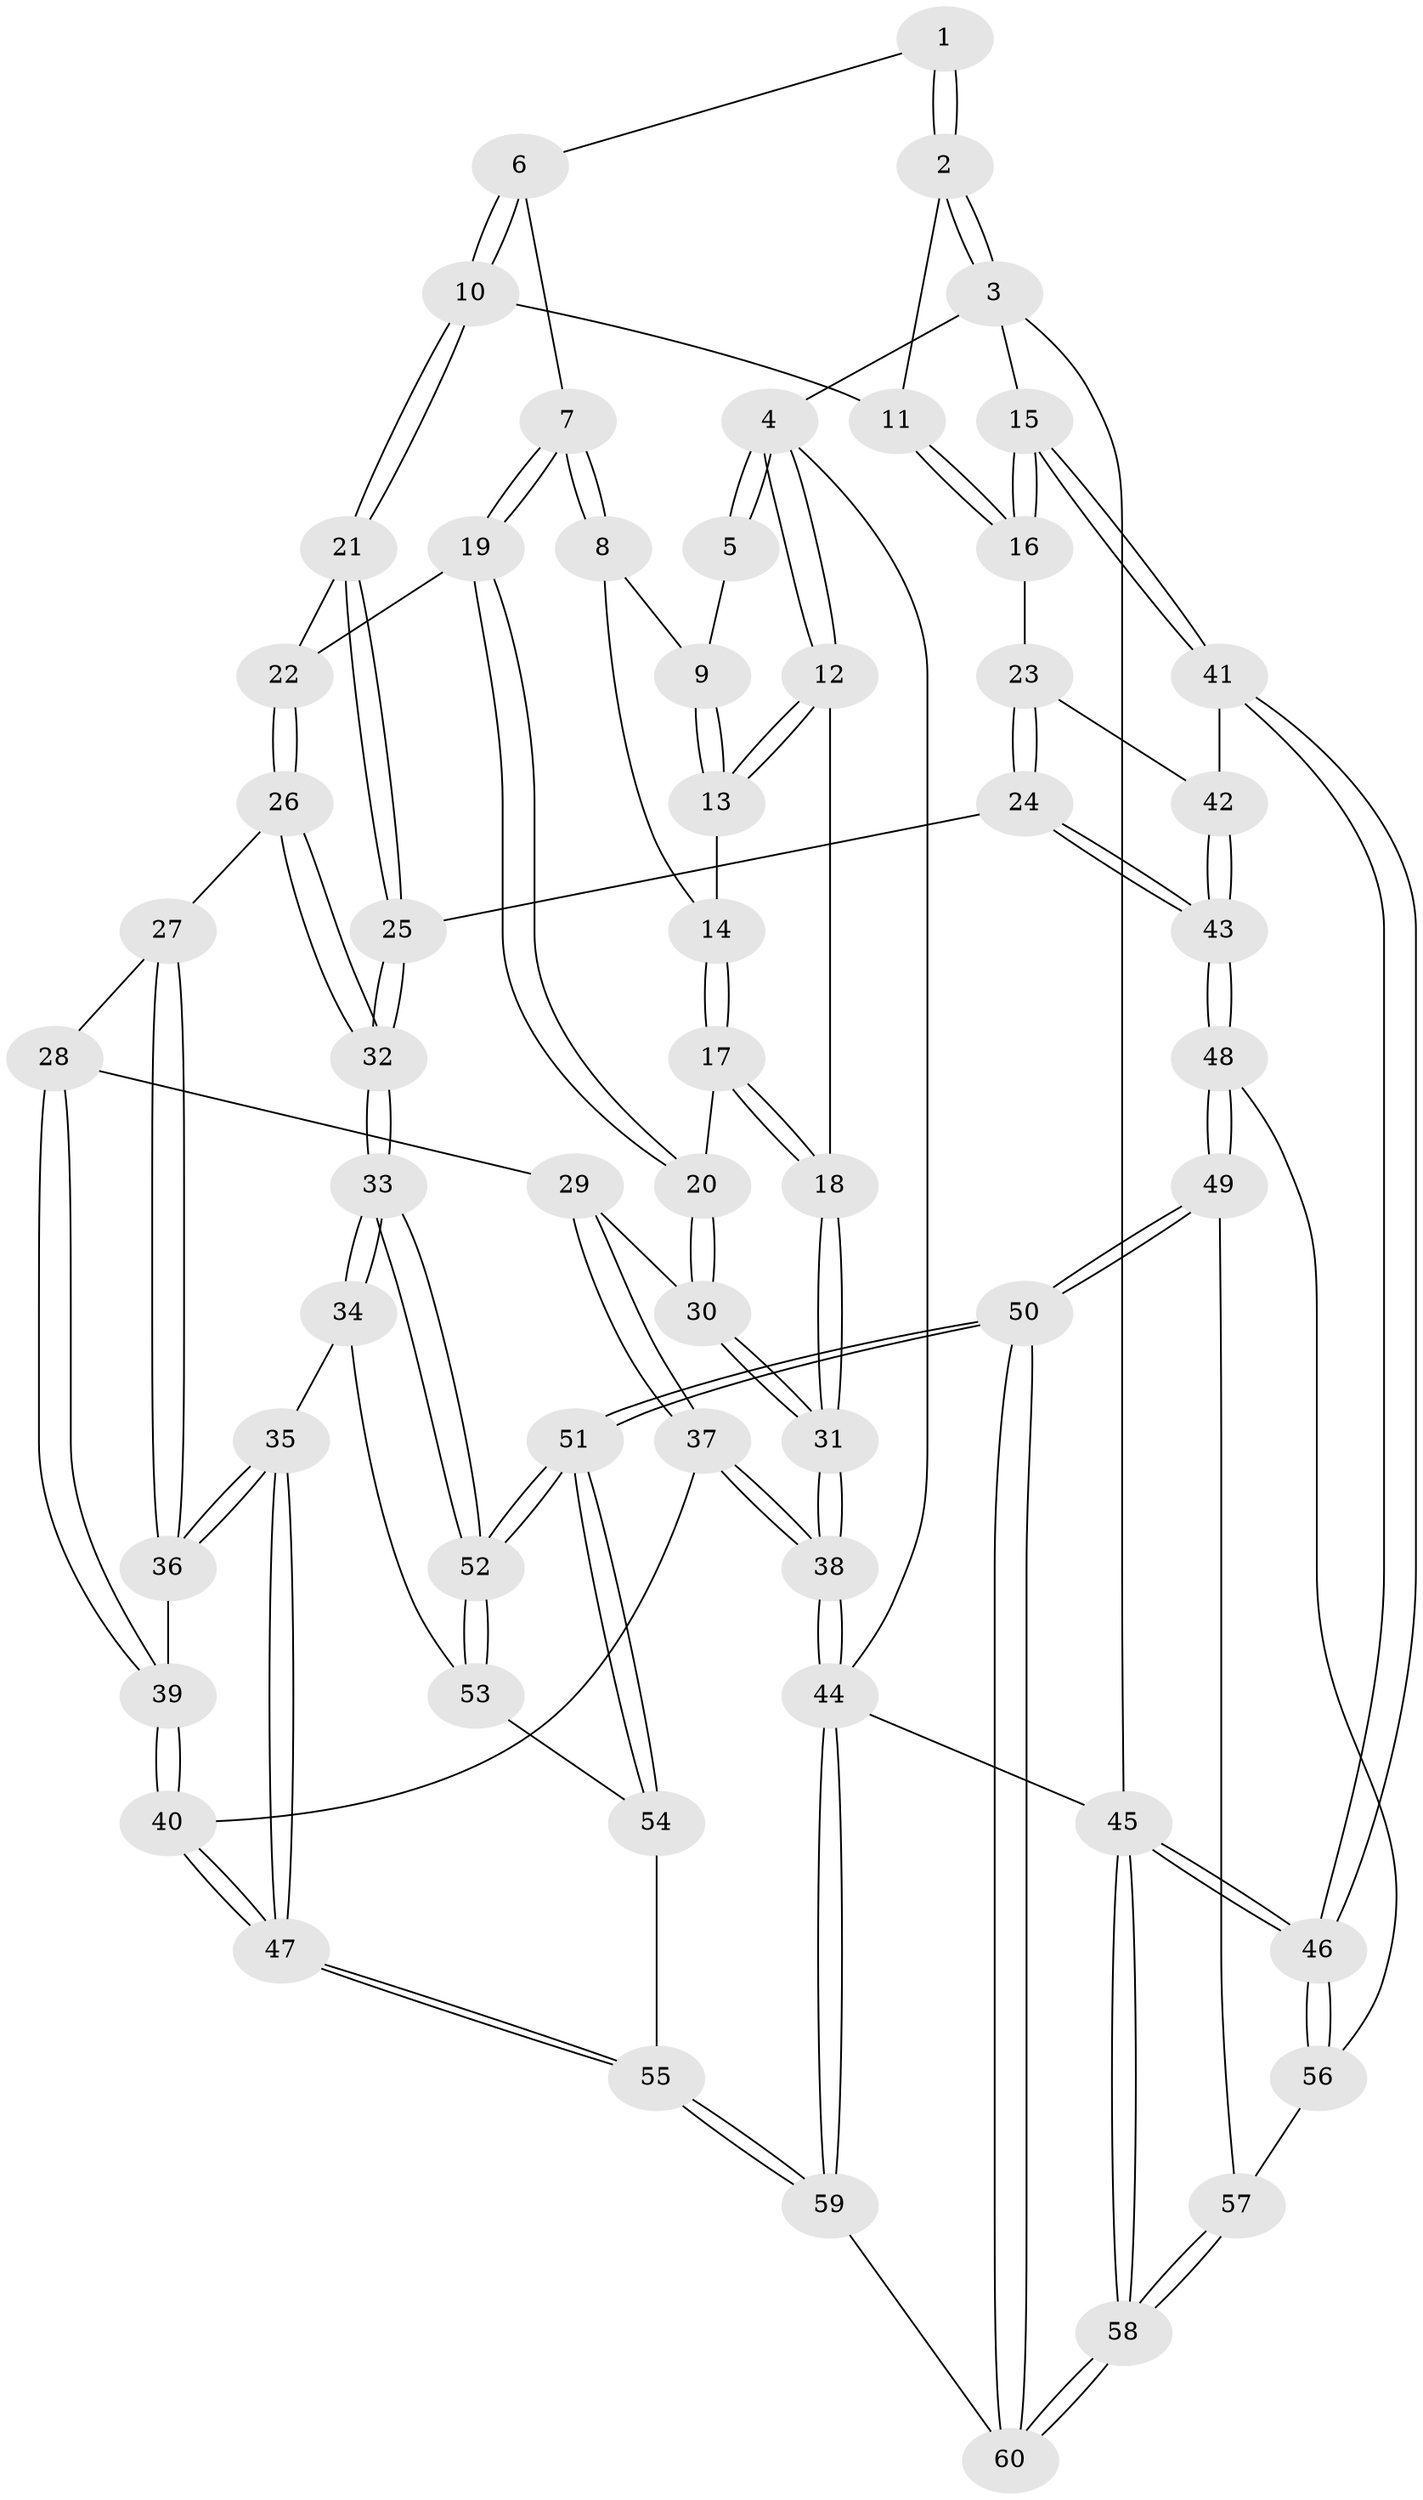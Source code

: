 // coarse degree distribution, {8: 0.023809523809523808, 3: 0.09523809523809523, 5: 0.35714285714285715, 4: 0.3333333333333333, 2: 0.023809523809523808, 6: 0.14285714285714285, 7: 0.023809523809523808}
// Generated by graph-tools (version 1.1) at 2025/21/03/04/25 18:21:24]
// undirected, 60 vertices, 147 edges
graph export_dot {
graph [start="1"]
  node [color=gray90,style=filled];
  1 [pos="+0.520149922498388+0"];
  2 [pos="+1+0"];
  3 [pos="+1+0"];
  4 [pos="+0+0"];
  5 [pos="+0.45524221840351775+0"];
  6 [pos="+0.5576908738843304+0.15585764273388258"];
  7 [pos="+0.4488701808888689+0.3424385211636045"];
  8 [pos="+0.3760098267412508+0.23524453144567073"];
  9 [pos="+0.3495799858666093+0.12407593547237845"];
  10 [pos="+0.6585969234528333+0.35712972911788965"];
  11 [pos="+0.8780256294656578+0.1633181228129364"];
  12 [pos="+0+0.08615097165689968"];
  13 [pos="+0.09837291763305624+0.1903680338978977"];
  14 [pos="+0.21114413414828048+0.35237941020876895"];
  15 [pos="+1+0.4953435698320998"];
  16 [pos="+0.898607960848303+0.47482098533898537"];
  17 [pos="+0.21830548036251834+0.4149707673899971"];
  18 [pos="+0+0.4295594501689254"];
  19 [pos="+0.46500953078986484+0.3773147164391929"];
  20 [pos="+0.23644022916820848+0.4399565896709098"];
  21 [pos="+0.6235986095664835+0.4136136148377598"];
  22 [pos="+0.46721079943107074+0.37896741426404634"];
  23 [pos="+0.7874453824810738+0.5702008945665317"];
  24 [pos="+0.7460680890552052+0.5891983628196965"];
  25 [pos="+0.6905784437542704+0.5873020722176406"];
  26 [pos="+0.39511210262871727+0.5492679635462289"];
  27 [pos="+0.3890228065058153+0.5520773945528615"];
  28 [pos="+0.27461015093903346+0.5576384165592716"];
  29 [pos="+0.2320441282853636+0.531955673022687"];
  30 [pos="+0.2306803364148114+0.5248430864174484"];
  31 [pos="+0+0.4542650007575768"];
  32 [pos="+0.6054184862669701+0.7114013900509348"];
  33 [pos="+0.5974989619222337+0.7324573205847948"];
  34 [pos="+0.4450676873254016+0.7337689747141497"];
  35 [pos="+0.37955974919020624+0.7005793224000679"];
  36 [pos="+0.37192729407866865+0.6923760607935526"];
  37 [pos="+0.03990279983316335+0.7584303482545856"];
  38 [pos="+0+0.7109438378108505"];
  39 [pos="+0.3096614155273361+0.6624849697830775"];
  40 [pos="+0.11142771450894753+0.8106117932457644"];
  41 [pos="+1+0.5922877817672518"];
  42 [pos="+0.9547633589710092+0.6066569511910687"];
  43 [pos="+0.9263771179999591+0.7650616180624624"];
  44 [pos="+0+1"];
  45 [pos="+1+1"];
  46 [pos="+1+0.796014318228932"];
  47 [pos="+0.16015553110782715+0.8655049979235344"];
  48 [pos="+0.9373209282534953+0.7783487165081706"];
  49 [pos="+0.6850573166085127+0.9328570905544802"];
  50 [pos="+0.6427278354489162+0.9503537280799621"];
  51 [pos="+0.6293532375043787+0.9161624455615179"];
  52 [pos="+0.6216367917283908+0.8753293922087875"];
  53 [pos="+0.34064032270057715+0.838586846704089"];
  54 [pos="+0.291169541539723+0.8826769545549586"];
  55 [pos="+0.1961880331878086+0.9198700003449978"];
  56 [pos="+0.9732475946263268+0.7899714151433597"];
  57 [pos="+0.9110776731795859+0.9225066474920819"];
  58 [pos="+1+1"];
  59 [pos="+0.242578271098434+1"];
  60 [pos="+0.632897720240208+1"];
  1 -- 2;
  1 -- 2;
  1 -- 6;
  2 -- 3;
  2 -- 3;
  2 -- 11;
  3 -- 4;
  3 -- 15;
  3 -- 45;
  4 -- 5;
  4 -- 5;
  4 -- 12;
  4 -- 12;
  4 -- 44;
  5 -- 9;
  6 -- 7;
  6 -- 10;
  6 -- 10;
  7 -- 8;
  7 -- 8;
  7 -- 19;
  7 -- 19;
  8 -- 9;
  8 -- 14;
  9 -- 13;
  9 -- 13;
  10 -- 11;
  10 -- 21;
  10 -- 21;
  11 -- 16;
  11 -- 16;
  12 -- 13;
  12 -- 13;
  12 -- 18;
  13 -- 14;
  14 -- 17;
  14 -- 17;
  15 -- 16;
  15 -- 16;
  15 -- 41;
  15 -- 41;
  16 -- 23;
  17 -- 18;
  17 -- 18;
  17 -- 20;
  18 -- 31;
  18 -- 31;
  19 -- 20;
  19 -- 20;
  19 -- 22;
  20 -- 30;
  20 -- 30;
  21 -- 22;
  21 -- 25;
  21 -- 25;
  22 -- 26;
  22 -- 26;
  23 -- 24;
  23 -- 24;
  23 -- 42;
  24 -- 25;
  24 -- 43;
  24 -- 43;
  25 -- 32;
  25 -- 32;
  26 -- 27;
  26 -- 32;
  26 -- 32;
  27 -- 28;
  27 -- 36;
  27 -- 36;
  28 -- 29;
  28 -- 39;
  28 -- 39;
  29 -- 30;
  29 -- 37;
  29 -- 37;
  30 -- 31;
  30 -- 31;
  31 -- 38;
  31 -- 38;
  32 -- 33;
  32 -- 33;
  33 -- 34;
  33 -- 34;
  33 -- 52;
  33 -- 52;
  34 -- 35;
  34 -- 53;
  35 -- 36;
  35 -- 36;
  35 -- 47;
  35 -- 47;
  36 -- 39;
  37 -- 38;
  37 -- 38;
  37 -- 40;
  38 -- 44;
  38 -- 44;
  39 -- 40;
  39 -- 40;
  40 -- 47;
  40 -- 47;
  41 -- 42;
  41 -- 46;
  41 -- 46;
  42 -- 43;
  42 -- 43;
  43 -- 48;
  43 -- 48;
  44 -- 59;
  44 -- 59;
  44 -- 45;
  45 -- 46;
  45 -- 46;
  45 -- 58;
  45 -- 58;
  46 -- 56;
  46 -- 56;
  47 -- 55;
  47 -- 55;
  48 -- 49;
  48 -- 49;
  48 -- 56;
  49 -- 50;
  49 -- 50;
  49 -- 57;
  50 -- 51;
  50 -- 51;
  50 -- 60;
  50 -- 60;
  51 -- 52;
  51 -- 52;
  51 -- 54;
  51 -- 54;
  52 -- 53;
  52 -- 53;
  53 -- 54;
  54 -- 55;
  55 -- 59;
  55 -- 59;
  56 -- 57;
  57 -- 58;
  57 -- 58;
  58 -- 60;
  58 -- 60;
  59 -- 60;
}

